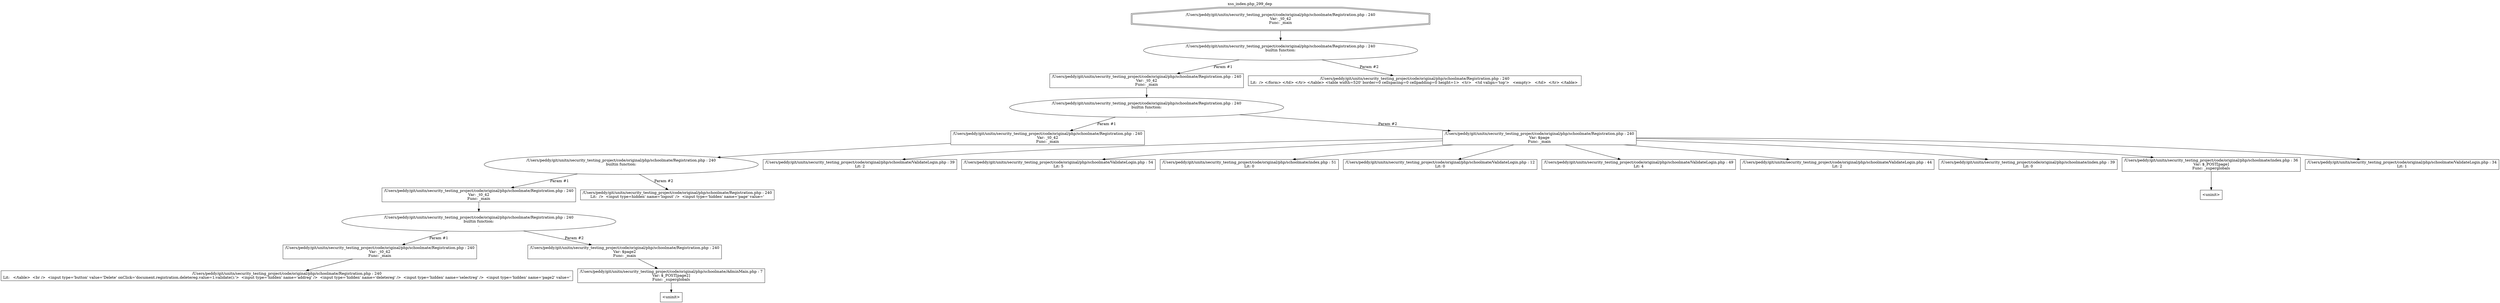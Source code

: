 digraph cfg {
  label="xss_index.php_299_dep";
  labelloc=t;
  n1 [shape=doubleoctagon, label="/Users/peddy/git/unitn/security_testing_project/code/original/php/schoolmate/Registration.php : 240\nVar: _t0_42\nFunc: _main\n"];
  n2 [shape=ellipse, label="/Users/peddy/git/unitn/security_testing_project/code/original/php/schoolmate/Registration.php : 240\nbuiltin function:\n.\n"];
  n3 [shape=box, label="/Users/peddy/git/unitn/security_testing_project/code/original/php/schoolmate/Registration.php : 240\nVar: _t0_42\nFunc: _main\n"];
  n4 [shape=ellipse, label="/Users/peddy/git/unitn/security_testing_project/code/original/php/schoolmate/Registration.php : 240\nbuiltin function:\n.\n"];
  n5 [shape=box, label="/Users/peddy/git/unitn/security_testing_project/code/original/php/schoolmate/Registration.php : 240\nVar: _t0_42\nFunc: _main\n"];
  n6 [shape=ellipse, label="/Users/peddy/git/unitn/security_testing_project/code/original/php/schoolmate/Registration.php : 240\nbuiltin function:\n.\n"];
  n7 [shape=box, label="/Users/peddy/git/unitn/security_testing_project/code/original/php/schoolmate/Registration.php : 240\nVar: _t0_42\nFunc: _main\n"];
  n8 [shape=ellipse, label="/Users/peddy/git/unitn/security_testing_project/code/original/php/schoolmate/Registration.php : 240\nbuiltin function:\n.\n"];
  n9 [shape=box, label="/Users/peddy/git/unitn/security_testing_project/code/original/php/schoolmate/Registration.php : 240\nVar: _t0_42\nFunc: _main\n"];
  n10 [shape=box, label="/Users/peddy/git/unitn/security_testing_project/code/original/php/schoolmate/Registration.php : 240\nLit:   </table>  <br />  <input type='button' value='Delete' onClick='document.registration.deletereg.value=1;validate();'>  <input type='hidden' name='addreg' />  <input type='hidden' name='deletereg' />  <input type='hidden' name='selectreg' />  <input type='hidden' name='page2' value='\n"];
  n11 [shape=box, label="/Users/peddy/git/unitn/security_testing_project/code/original/php/schoolmate/Registration.php : 240\nVar: $page2\nFunc: _main\n"];
  n12 [shape=box, label="/Users/peddy/git/unitn/security_testing_project/code/original/php/schoolmate/AdminMain.php : 7\nVar: $_POST[page2]\nFunc: _superglobals\n"];
  n13 [shape=box, label="<uninit>"];
  n14 [shape=box, label="/Users/peddy/git/unitn/security_testing_project/code/original/php/schoolmate/Registration.php : 240\nLit:  />  <input type=hidden' name='logout' />  <input type='hidden' name='page' value='\n"];
  n15 [shape=box, label="/Users/peddy/git/unitn/security_testing_project/code/original/php/schoolmate/Registration.php : 240\nVar: $page\nFunc: _main\n"];
  n16 [shape=box, label="/Users/peddy/git/unitn/security_testing_project/code/original/php/schoolmate/ValidateLogin.php : 39\nLit: 2\n"];
  n17 [shape=box, label="/Users/peddy/git/unitn/security_testing_project/code/original/php/schoolmate/ValidateLogin.php : 54\nLit: 5\n"];
  n18 [shape=box, label="/Users/peddy/git/unitn/security_testing_project/code/original/php/schoolmate/index.php : 51\nLit: 0\n"];
  n19 [shape=box, label="/Users/peddy/git/unitn/security_testing_project/code/original/php/schoolmate/ValidateLogin.php : 12\nLit: 0\n"];
  n20 [shape=box, label="/Users/peddy/git/unitn/security_testing_project/code/original/php/schoolmate/ValidateLogin.php : 49\nLit: 4\n"];
  n21 [shape=box, label="/Users/peddy/git/unitn/security_testing_project/code/original/php/schoolmate/ValidateLogin.php : 44\nLit: 2\n"];
  n22 [shape=box, label="/Users/peddy/git/unitn/security_testing_project/code/original/php/schoolmate/index.php : 39\nLit: 0\n"];
  n23 [shape=box, label="/Users/peddy/git/unitn/security_testing_project/code/original/php/schoolmate/index.php : 36\nVar: $_POST[page]\nFunc: _superglobals\n"];
  n24 [shape=box, label="<uninit>"];
  n25 [shape=box, label="/Users/peddy/git/unitn/security_testing_project/code/original/php/schoolmate/ValidateLogin.php : 34\nLit: 1\n"];
  n26 [shape=box, label="/Users/peddy/git/unitn/security_testing_project/code/original/php/schoolmate/Registration.php : 240\nLit:  /> </form> </td> </tr> </table> <table width=520' border=0 cellspacing=0 cellpadding=0 height=1>  <tr>   <td valign='top'>   <empty>   </td>  </tr> </table> \n"];
  n1 -> n2;
  n3 -> n4;
  n5 -> n6;
  n7 -> n8;
  n9 -> n10;
  n8 -> n9[label="Param #1"];
  n8 -> n11[label="Param #2"];
  n12 -> n13;
  n11 -> n12;
  n6 -> n7[label="Param #1"];
  n6 -> n14[label="Param #2"];
  n4 -> n5[label="Param #1"];
  n4 -> n15[label="Param #2"];
  n15 -> n16;
  n15 -> n17;
  n15 -> n18;
  n15 -> n19;
  n15 -> n20;
  n15 -> n21;
  n15 -> n22;
  n15 -> n23;
  n15 -> n25;
  n23 -> n24;
  n2 -> n3[label="Param #1"];
  n2 -> n26[label="Param #2"];
}
